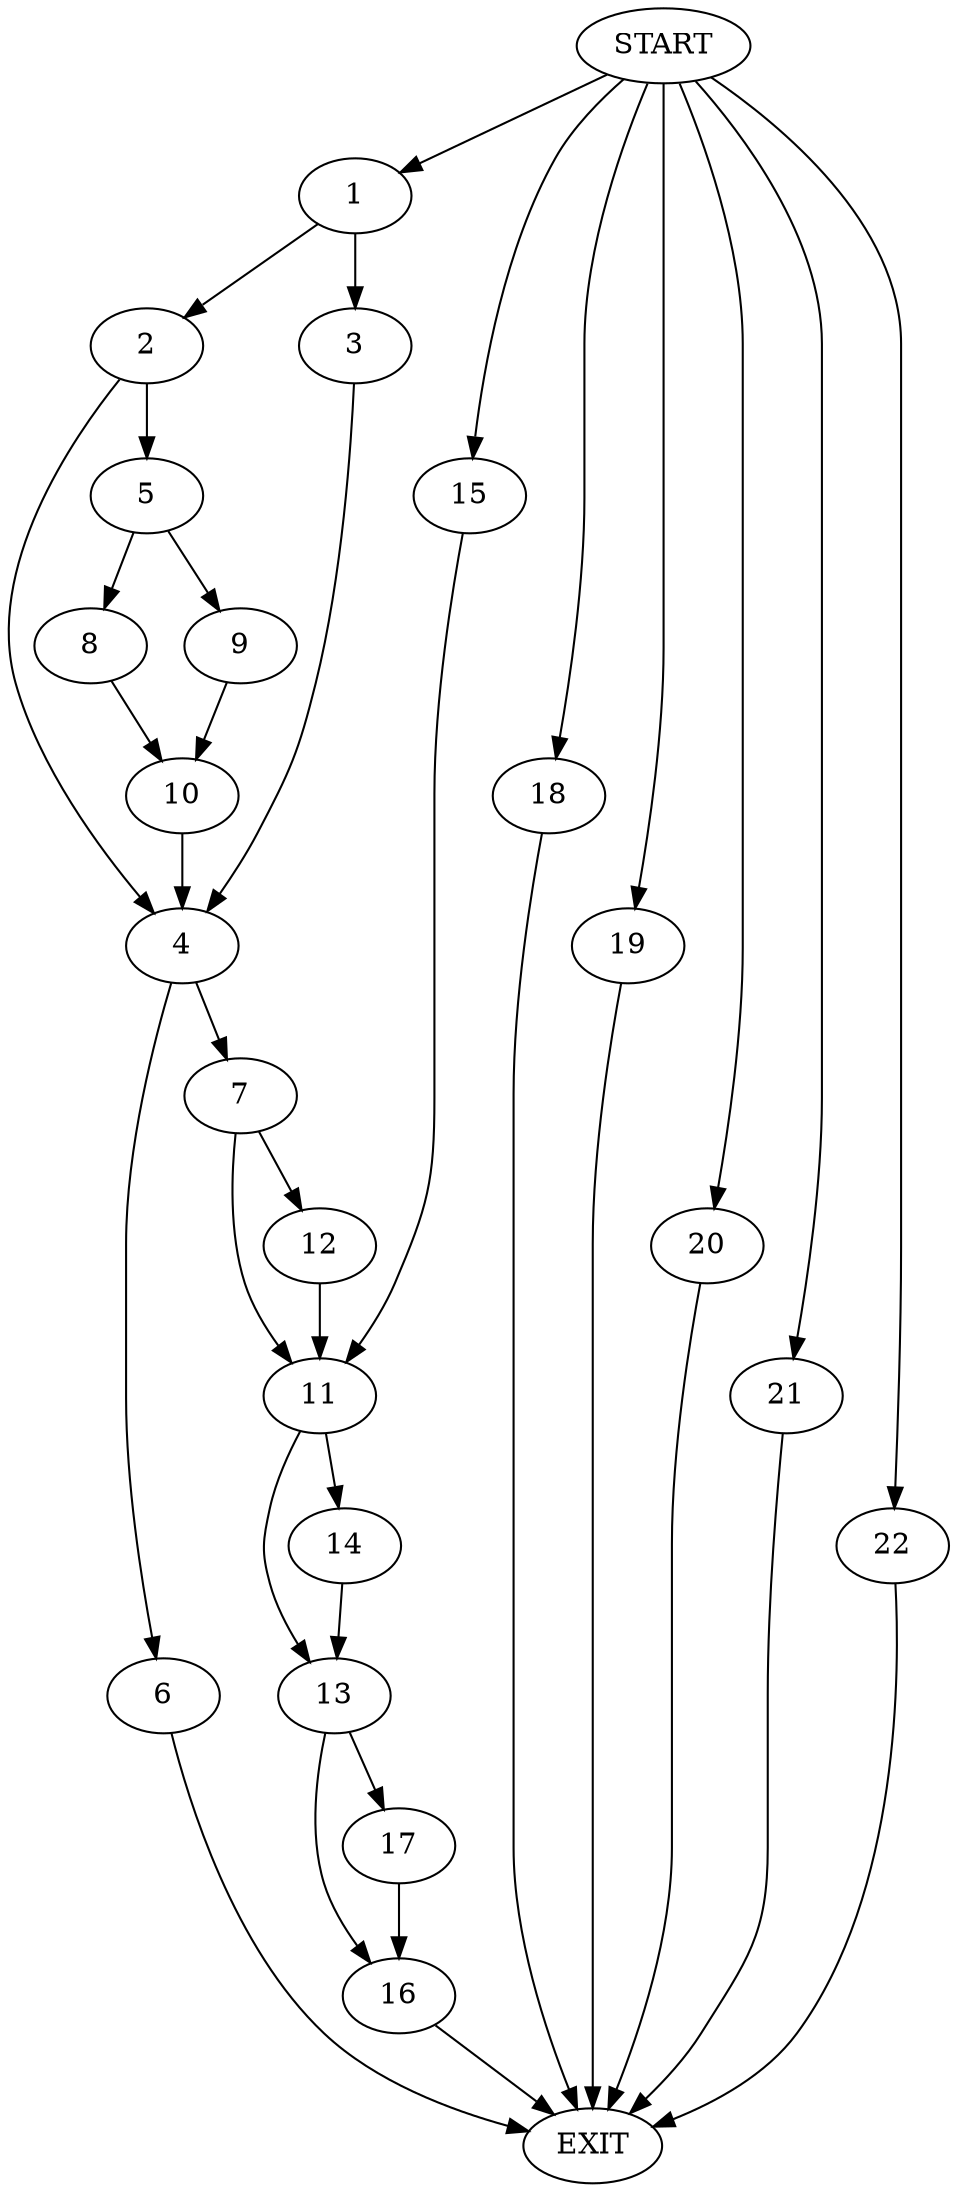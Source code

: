 digraph {
0 [label="START"]
23 [label="EXIT"]
0 -> 1
1 -> 2
1 -> 3
2 -> 4
2 -> 5
3 -> 4
4 -> 6
4 -> 7
5 -> 8
5 -> 9
8 -> 10
9 -> 10
10 -> 4
7 -> 11
7 -> 12
6 -> 23
12 -> 11
11 -> 13
11 -> 14
0 -> 15
15 -> 11
13 -> 16
13 -> 17
14 -> 13
17 -> 16
16 -> 23
0 -> 18
18 -> 23
0 -> 19
19 -> 23
0 -> 20
20 -> 23
0 -> 21
21 -> 23
0 -> 22
22 -> 23
}
